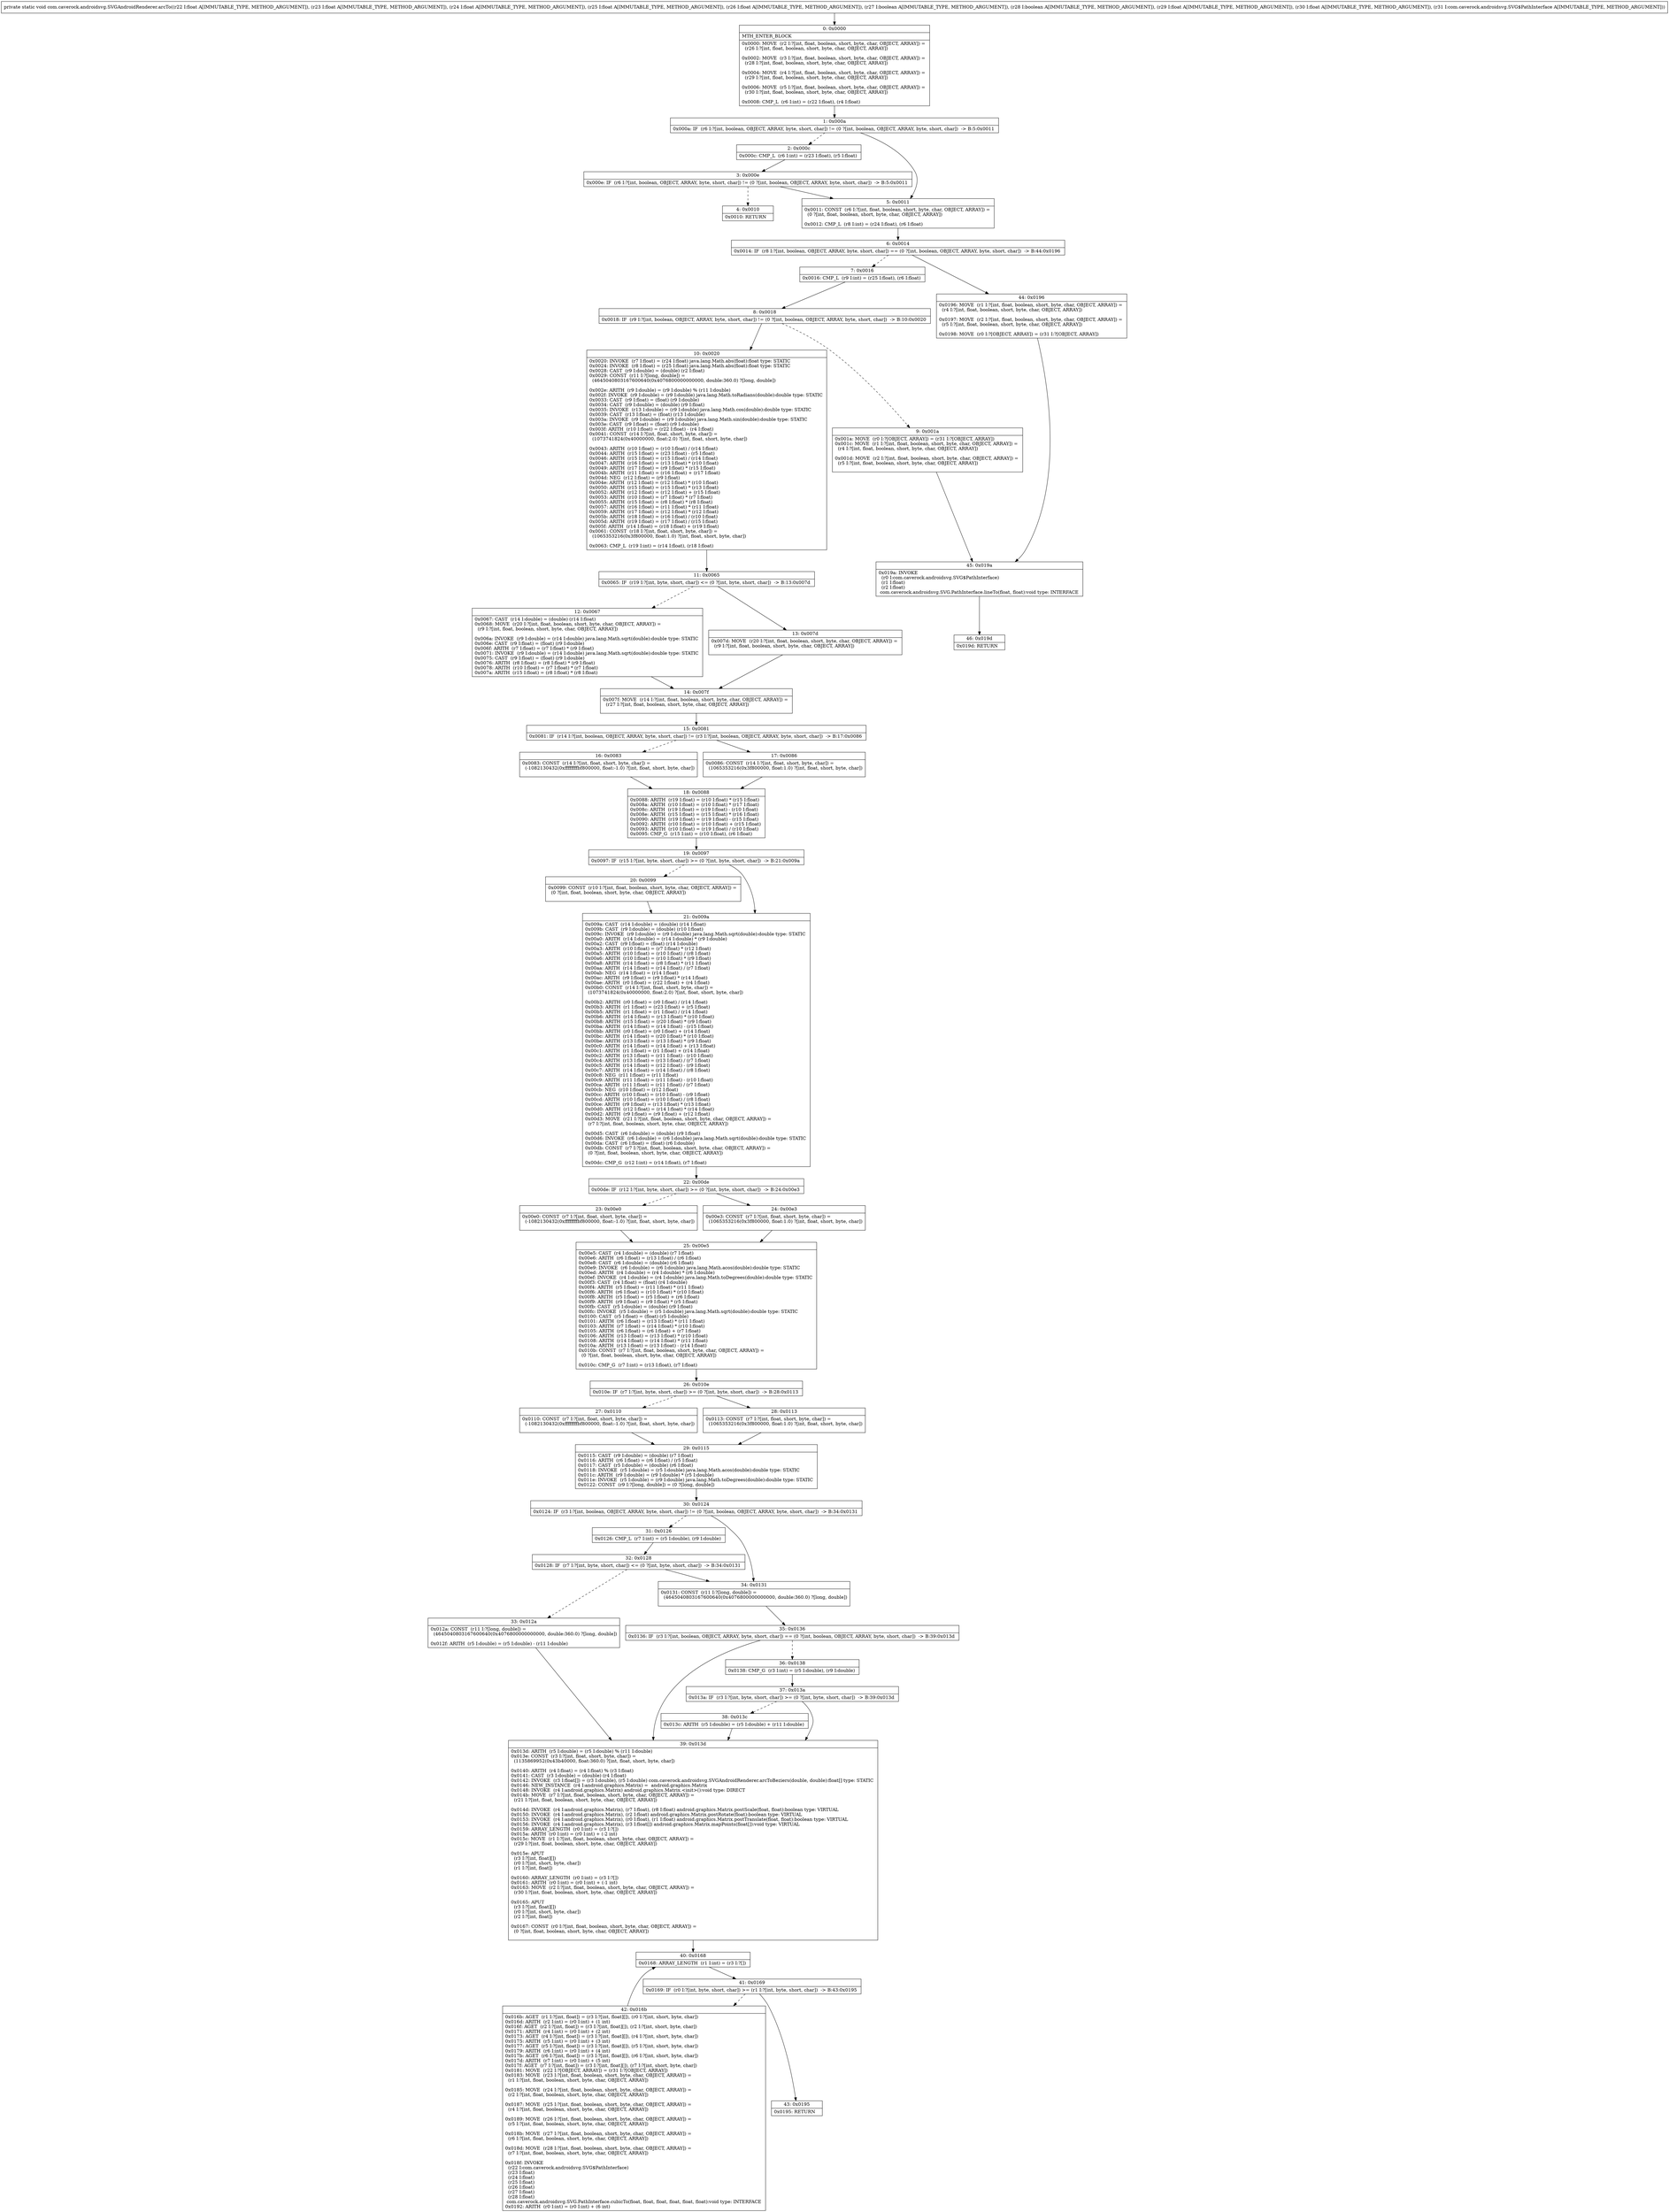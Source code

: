 digraph "CFG forcom.caverock.androidsvg.SVGAndroidRenderer.arcTo(FFFFFZZFFLcom\/caverock\/androidsvg\/SVG$PathInterface;)V" {
Node_0 [shape=record,label="{0\:\ 0x0000|MTH_ENTER_BLOCK\l|0x0000: MOVE  (r2 I:?[int, float, boolean, short, byte, char, OBJECT, ARRAY]) = \l  (r26 I:?[int, float, boolean, short, byte, char, OBJECT, ARRAY])\l \l0x0002: MOVE  (r3 I:?[int, float, boolean, short, byte, char, OBJECT, ARRAY]) = \l  (r28 I:?[int, float, boolean, short, byte, char, OBJECT, ARRAY])\l \l0x0004: MOVE  (r4 I:?[int, float, boolean, short, byte, char, OBJECT, ARRAY]) = \l  (r29 I:?[int, float, boolean, short, byte, char, OBJECT, ARRAY])\l \l0x0006: MOVE  (r5 I:?[int, float, boolean, short, byte, char, OBJECT, ARRAY]) = \l  (r30 I:?[int, float, boolean, short, byte, char, OBJECT, ARRAY])\l \l0x0008: CMP_L  (r6 I:int) = (r22 I:float), (r4 I:float) \l}"];
Node_1 [shape=record,label="{1\:\ 0x000a|0x000a: IF  (r6 I:?[int, boolean, OBJECT, ARRAY, byte, short, char]) != (0 ?[int, boolean, OBJECT, ARRAY, byte, short, char])  \-\> B:5:0x0011 \l}"];
Node_2 [shape=record,label="{2\:\ 0x000c|0x000c: CMP_L  (r6 I:int) = (r23 I:float), (r5 I:float) \l}"];
Node_3 [shape=record,label="{3\:\ 0x000e|0x000e: IF  (r6 I:?[int, boolean, OBJECT, ARRAY, byte, short, char]) != (0 ?[int, boolean, OBJECT, ARRAY, byte, short, char])  \-\> B:5:0x0011 \l}"];
Node_4 [shape=record,label="{4\:\ 0x0010|0x0010: RETURN   \l}"];
Node_5 [shape=record,label="{5\:\ 0x0011|0x0011: CONST  (r6 I:?[int, float, boolean, short, byte, char, OBJECT, ARRAY]) = \l  (0 ?[int, float, boolean, short, byte, char, OBJECT, ARRAY])\l \l0x0012: CMP_L  (r8 I:int) = (r24 I:float), (r6 I:float) \l}"];
Node_6 [shape=record,label="{6\:\ 0x0014|0x0014: IF  (r8 I:?[int, boolean, OBJECT, ARRAY, byte, short, char]) == (0 ?[int, boolean, OBJECT, ARRAY, byte, short, char])  \-\> B:44:0x0196 \l}"];
Node_7 [shape=record,label="{7\:\ 0x0016|0x0016: CMP_L  (r9 I:int) = (r25 I:float), (r6 I:float) \l}"];
Node_8 [shape=record,label="{8\:\ 0x0018|0x0018: IF  (r9 I:?[int, boolean, OBJECT, ARRAY, byte, short, char]) != (0 ?[int, boolean, OBJECT, ARRAY, byte, short, char])  \-\> B:10:0x0020 \l}"];
Node_9 [shape=record,label="{9\:\ 0x001a|0x001a: MOVE  (r0 I:?[OBJECT, ARRAY]) = (r31 I:?[OBJECT, ARRAY]) \l0x001c: MOVE  (r1 I:?[int, float, boolean, short, byte, char, OBJECT, ARRAY]) = \l  (r4 I:?[int, float, boolean, short, byte, char, OBJECT, ARRAY])\l \l0x001d: MOVE  (r2 I:?[int, float, boolean, short, byte, char, OBJECT, ARRAY]) = \l  (r5 I:?[int, float, boolean, short, byte, char, OBJECT, ARRAY])\l \l}"];
Node_10 [shape=record,label="{10\:\ 0x0020|0x0020: INVOKE  (r7 I:float) = (r24 I:float) java.lang.Math.abs(float):float type: STATIC \l0x0024: INVOKE  (r8 I:float) = (r25 I:float) java.lang.Math.abs(float):float type: STATIC \l0x0028: CAST  (r9 I:double) = (double) (r2 I:float) \l0x0029: CONST  (r11 I:?[long, double]) = \l  (4645040803167600640(0x4076800000000000, double:360.0) ?[long, double])\l \l0x002e: ARITH  (r9 I:double) = (r9 I:double) % (r11 I:double) \l0x002f: INVOKE  (r9 I:double) = (r9 I:double) java.lang.Math.toRadians(double):double type: STATIC \l0x0033: CAST  (r9 I:float) = (float) (r9 I:double) \l0x0034: CAST  (r9 I:double) = (double) (r9 I:float) \l0x0035: INVOKE  (r13 I:double) = (r9 I:double) java.lang.Math.cos(double):double type: STATIC \l0x0039: CAST  (r13 I:float) = (float) (r13 I:double) \l0x003a: INVOKE  (r9 I:double) = (r9 I:double) java.lang.Math.sin(double):double type: STATIC \l0x003e: CAST  (r9 I:float) = (float) (r9 I:double) \l0x003f: ARITH  (r10 I:float) = (r22 I:float) \- (r4 I:float) \l0x0041: CONST  (r14 I:?[int, float, short, byte, char]) = \l  (1073741824(0x40000000, float:2.0) ?[int, float, short, byte, char])\l \l0x0043: ARITH  (r10 I:float) = (r10 I:float) \/ (r14 I:float) \l0x0044: ARITH  (r15 I:float) = (r23 I:float) \- (r5 I:float) \l0x0046: ARITH  (r15 I:float) = (r15 I:float) \/ (r14 I:float) \l0x0047: ARITH  (r16 I:float) = (r13 I:float) * (r10 I:float) \l0x0049: ARITH  (r17 I:float) = (r9 I:float) * (r15 I:float) \l0x004b: ARITH  (r11 I:float) = (r16 I:float) + (r17 I:float) \l0x004d: NEG  (r12 I:float) = (r9 I:float) \l0x004e: ARITH  (r12 I:float) = (r12 I:float) * (r10 I:float) \l0x0050: ARITH  (r15 I:float) = (r15 I:float) * (r13 I:float) \l0x0052: ARITH  (r12 I:float) = (r12 I:float) + (r15 I:float) \l0x0053: ARITH  (r10 I:float) = (r7 I:float) * (r7 I:float) \l0x0055: ARITH  (r15 I:float) = (r8 I:float) * (r8 I:float) \l0x0057: ARITH  (r16 I:float) = (r11 I:float) * (r11 I:float) \l0x0059: ARITH  (r17 I:float) = (r12 I:float) * (r12 I:float) \l0x005b: ARITH  (r18 I:float) = (r16 I:float) \/ (r10 I:float) \l0x005d: ARITH  (r19 I:float) = (r17 I:float) \/ (r15 I:float) \l0x005f: ARITH  (r14 I:float) = (r18 I:float) + (r19 I:float) \l0x0061: CONST  (r18 I:?[int, float, short, byte, char]) = \l  (1065353216(0x3f800000, float:1.0) ?[int, float, short, byte, char])\l \l0x0063: CMP_L  (r19 I:int) = (r14 I:float), (r18 I:float) \l}"];
Node_11 [shape=record,label="{11\:\ 0x0065|0x0065: IF  (r19 I:?[int, byte, short, char]) \<= (0 ?[int, byte, short, char])  \-\> B:13:0x007d \l}"];
Node_12 [shape=record,label="{12\:\ 0x0067|0x0067: CAST  (r14 I:double) = (double) (r14 I:float) \l0x0068: MOVE  (r20 I:?[int, float, boolean, short, byte, char, OBJECT, ARRAY]) = \l  (r9 I:?[int, float, boolean, short, byte, char, OBJECT, ARRAY])\l \l0x006a: INVOKE  (r9 I:double) = (r14 I:double) java.lang.Math.sqrt(double):double type: STATIC \l0x006e: CAST  (r9 I:float) = (float) (r9 I:double) \l0x006f: ARITH  (r7 I:float) = (r7 I:float) * (r9 I:float) \l0x0071: INVOKE  (r9 I:double) = (r14 I:double) java.lang.Math.sqrt(double):double type: STATIC \l0x0075: CAST  (r9 I:float) = (float) (r9 I:double) \l0x0076: ARITH  (r8 I:float) = (r8 I:float) * (r9 I:float) \l0x0078: ARITH  (r10 I:float) = (r7 I:float) * (r7 I:float) \l0x007a: ARITH  (r15 I:float) = (r8 I:float) * (r8 I:float) \l}"];
Node_13 [shape=record,label="{13\:\ 0x007d|0x007d: MOVE  (r20 I:?[int, float, boolean, short, byte, char, OBJECT, ARRAY]) = \l  (r9 I:?[int, float, boolean, short, byte, char, OBJECT, ARRAY])\l \l}"];
Node_14 [shape=record,label="{14\:\ 0x007f|0x007f: MOVE  (r14 I:?[int, float, boolean, short, byte, char, OBJECT, ARRAY]) = \l  (r27 I:?[int, float, boolean, short, byte, char, OBJECT, ARRAY])\l \l}"];
Node_15 [shape=record,label="{15\:\ 0x0081|0x0081: IF  (r14 I:?[int, boolean, OBJECT, ARRAY, byte, short, char]) != (r3 I:?[int, boolean, OBJECT, ARRAY, byte, short, char])  \-\> B:17:0x0086 \l}"];
Node_16 [shape=record,label="{16\:\ 0x0083|0x0083: CONST  (r14 I:?[int, float, short, byte, char]) = \l  (\-1082130432(0xffffffffbf800000, float:\-1.0) ?[int, float, short, byte, char])\l \l}"];
Node_17 [shape=record,label="{17\:\ 0x0086|0x0086: CONST  (r14 I:?[int, float, short, byte, char]) = \l  (1065353216(0x3f800000, float:1.0) ?[int, float, short, byte, char])\l \l}"];
Node_18 [shape=record,label="{18\:\ 0x0088|0x0088: ARITH  (r19 I:float) = (r10 I:float) * (r15 I:float) \l0x008a: ARITH  (r10 I:float) = (r10 I:float) * (r17 I:float) \l0x008c: ARITH  (r19 I:float) = (r19 I:float) \- (r10 I:float) \l0x008e: ARITH  (r15 I:float) = (r15 I:float) * (r16 I:float) \l0x0090: ARITH  (r19 I:float) = (r19 I:float) \- (r15 I:float) \l0x0092: ARITH  (r10 I:float) = (r10 I:float) + (r15 I:float) \l0x0093: ARITH  (r10 I:float) = (r19 I:float) \/ (r10 I:float) \l0x0095: CMP_G  (r15 I:int) = (r10 I:float), (r6 I:float) \l}"];
Node_19 [shape=record,label="{19\:\ 0x0097|0x0097: IF  (r15 I:?[int, byte, short, char]) \>= (0 ?[int, byte, short, char])  \-\> B:21:0x009a \l}"];
Node_20 [shape=record,label="{20\:\ 0x0099|0x0099: CONST  (r10 I:?[int, float, boolean, short, byte, char, OBJECT, ARRAY]) = \l  (0 ?[int, float, boolean, short, byte, char, OBJECT, ARRAY])\l \l}"];
Node_21 [shape=record,label="{21\:\ 0x009a|0x009a: CAST  (r14 I:double) = (double) (r14 I:float) \l0x009b: CAST  (r9 I:double) = (double) (r10 I:float) \l0x009c: INVOKE  (r9 I:double) = (r9 I:double) java.lang.Math.sqrt(double):double type: STATIC \l0x00a0: ARITH  (r14 I:double) = (r14 I:double) * (r9 I:double) \l0x00a2: CAST  (r9 I:float) = (float) (r14 I:double) \l0x00a3: ARITH  (r10 I:float) = (r7 I:float) * (r12 I:float) \l0x00a5: ARITH  (r10 I:float) = (r10 I:float) \/ (r8 I:float) \l0x00a6: ARITH  (r10 I:float) = (r10 I:float) * (r9 I:float) \l0x00a8: ARITH  (r14 I:float) = (r8 I:float) * (r11 I:float) \l0x00aa: ARITH  (r14 I:float) = (r14 I:float) \/ (r7 I:float) \l0x00ab: NEG  (r14 I:float) = (r14 I:float) \l0x00ac: ARITH  (r9 I:float) = (r9 I:float) * (r14 I:float) \l0x00ae: ARITH  (r0 I:float) = (r22 I:float) + (r4 I:float) \l0x00b0: CONST  (r14 I:?[int, float, short, byte, char]) = \l  (1073741824(0x40000000, float:2.0) ?[int, float, short, byte, char])\l \l0x00b2: ARITH  (r0 I:float) = (r0 I:float) \/ (r14 I:float) \l0x00b3: ARITH  (r1 I:float) = (r23 I:float) + (r5 I:float) \l0x00b5: ARITH  (r1 I:float) = (r1 I:float) \/ (r14 I:float) \l0x00b6: ARITH  (r14 I:float) = (r13 I:float) * (r10 I:float) \l0x00b8: ARITH  (r15 I:float) = (r20 I:float) * (r9 I:float) \l0x00ba: ARITH  (r14 I:float) = (r14 I:float) \- (r15 I:float) \l0x00bb: ARITH  (r0 I:float) = (r0 I:float) + (r14 I:float) \l0x00bc: ARITH  (r14 I:float) = (r20 I:float) * (r10 I:float) \l0x00be: ARITH  (r13 I:float) = (r13 I:float) * (r9 I:float) \l0x00c0: ARITH  (r14 I:float) = (r14 I:float) + (r13 I:float) \l0x00c1: ARITH  (r1 I:float) = (r1 I:float) + (r14 I:float) \l0x00c2: ARITH  (r13 I:float) = (r11 I:float) \- (r10 I:float) \l0x00c4: ARITH  (r13 I:float) = (r13 I:float) \/ (r7 I:float) \l0x00c5: ARITH  (r14 I:float) = (r12 I:float) \- (r9 I:float) \l0x00c7: ARITH  (r14 I:float) = (r14 I:float) \/ (r8 I:float) \l0x00c8: NEG  (r11 I:float) = (r11 I:float) \l0x00c9: ARITH  (r11 I:float) = (r11 I:float) \- (r10 I:float) \l0x00ca: ARITH  (r11 I:float) = (r11 I:float) \/ (r7 I:float) \l0x00cb: NEG  (r10 I:float) = (r12 I:float) \l0x00cc: ARITH  (r10 I:float) = (r10 I:float) \- (r9 I:float) \l0x00cd: ARITH  (r10 I:float) = (r10 I:float) \/ (r8 I:float) \l0x00ce: ARITH  (r9 I:float) = (r13 I:float) * (r13 I:float) \l0x00d0: ARITH  (r12 I:float) = (r14 I:float) * (r14 I:float) \l0x00d2: ARITH  (r9 I:float) = (r9 I:float) + (r12 I:float) \l0x00d3: MOVE  (r21 I:?[int, float, boolean, short, byte, char, OBJECT, ARRAY]) = \l  (r7 I:?[int, float, boolean, short, byte, char, OBJECT, ARRAY])\l \l0x00d5: CAST  (r6 I:double) = (double) (r9 I:float) \l0x00d6: INVOKE  (r6 I:double) = (r6 I:double) java.lang.Math.sqrt(double):double type: STATIC \l0x00da: CAST  (r6 I:float) = (float) (r6 I:double) \l0x00db: CONST  (r7 I:?[int, float, boolean, short, byte, char, OBJECT, ARRAY]) = \l  (0 ?[int, float, boolean, short, byte, char, OBJECT, ARRAY])\l \l0x00dc: CMP_G  (r12 I:int) = (r14 I:float), (r7 I:float) \l}"];
Node_22 [shape=record,label="{22\:\ 0x00de|0x00de: IF  (r12 I:?[int, byte, short, char]) \>= (0 ?[int, byte, short, char])  \-\> B:24:0x00e3 \l}"];
Node_23 [shape=record,label="{23\:\ 0x00e0|0x00e0: CONST  (r7 I:?[int, float, short, byte, char]) = \l  (\-1082130432(0xffffffffbf800000, float:\-1.0) ?[int, float, short, byte, char])\l \l}"];
Node_24 [shape=record,label="{24\:\ 0x00e3|0x00e3: CONST  (r7 I:?[int, float, short, byte, char]) = \l  (1065353216(0x3f800000, float:1.0) ?[int, float, short, byte, char])\l \l}"];
Node_25 [shape=record,label="{25\:\ 0x00e5|0x00e5: CAST  (r4 I:double) = (double) (r7 I:float) \l0x00e6: ARITH  (r6 I:float) = (r13 I:float) \/ (r6 I:float) \l0x00e8: CAST  (r6 I:double) = (double) (r6 I:float) \l0x00e9: INVOKE  (r6 I:double) = (r6 I:double) java.lang.Math.acos(double):double type: STATIC \l0x00ed: ARITH  (r4 I:double) = (r4 I:double) * (r6 I:double) \l0x00ef: INVOKE  (r4 I:double) = (r4 I:double) java.lang.Math.toDegrees(double):double type: STATIC \l0x00f3: CAST  (r4 I:float) = (float) (r4 I:double) \l0x00f4: ARITH  (r5 I:float) = (r11 I:float) * (r11 I:float) \l0x00f6: ARITH  (r6 I:float) = (r10 I:float) * (r10 I:float) \l0x00f8: ARITH  (r5 I:float) = (r5 I:float) + (r6 I:float) \l0x00f9: ARITH  (r9 I:float) = (r9 I:float) * (r5 I:float) \l0x00fb: CAST  (r5 I:double) = (double) (r9 I:float) \l0x00fc: INVOKE  (r5 I:double) = (r5 I:double) java.lang.Math.sqrt(double):double type: STATIC \l0x0100: CAST  (r5 I:float) = (float) (r5 I:double) \l0x0101: ARITH  (r6 I:float) = (r13 I:float) * (r11 I:float) \l0x0103: ARITH  (r7 I:float) = (r14 I:float) * (r10 I:float) \l0x0105: ARITH  (r6 I:float) = (r6 I:float) + (r7 I:float) \l0x0106: ARITH  (r13 I:float) = (r13 I:float) * (r10 I:float) \l0x0108: ARITH  (r14 I:float) = (r14 I:float) * (r11 I:float) \l0x010a: ARITH  (r13 I:float) = (r13 I:float) \- (r14 I:float) \l0x010b: CONST  (r7 I:?[int, float, boolean, short, byte, char, OBJECT, ARRAY]) = \l  (0 ?[int, float, boolean, short, byte, char, OBJECT, ARRAY])\l \l0x010c: CMP_G  (r7 I:int) = (r13 I:float), (r7 I:float) \l}"];
Node_26 [shape=record,label="{26\:\ 0x010e|0x010e: IF  (r7 I:?[int, byte, short, char]) \>= (0 ?[int, byte, short, char])  \-\> B:28:0x0113 \l}"];
Node_27 [shape=record,label="{27\:\ 0x0110|0x0110: CONST  (r7 I:?[int, float, short, byte, char]) = \l  (\-1082130432(0xffffffffbf800000, float:\-1.0) ?[int, float, short, byte, char])\l \l}"];
Node_28 [shape=record,label="{28\:\ 0x0113|0x0113: CONST  (r7 I:?[int, float, short, byte, char]) = \l  (1065353216(0x3f800000, float:1.0) ?[int, float, short, byte, char])\l \l}"];
Node_29 [shape=record,label="{29\:\ 0x0115|0x0115: CAST  (r9 I:double) = (double) (r7 I:float) \l0x0116: ARITH  (r6 I:float) = (r6 I:float) \/ (r5 I:float) \l0x0117: CAST  (r5 I:double) = (double) (r6 I:float) \l0x0118: INVOKE  (r5 I:double) = (r5 I:double) java.lang.Math.acos(double):double type: STATIC \l0x011c: ARITH  (r9 I:double) = (r9 I:double) * (r5 I:double) \l0x011e: INVOKE  (r5 I:double) = (r9 I:double) java.lang.Math.toDegrees(double):double type: STATIC \l0x0122: CONST  (r9 I:?[long, double]) = (0 ?[long, double]) \l}"];
Node_30 [shape=record,label="{30\:\ 0x0124|0x0124: IF  (r3 I:?[int, boolean, OBJECT, ARRAY, byte, short, char]) != (0 ?[int, boolean, OBJECT, ARRAY, byte, short, char])  \-\> B:34:0x0131 \l}"];
Node_31 [shape=record,label="{31\:\ 0x0126|0x0126: CMP_L  (r7 I:int) = (r5 I:double), (r9 I:double) \l}"];
Node_32 [shape=record,label="{32\:\ 0x0128|0x0128: IF  (r7 I:?[int, byte, short, char]) \<= (0 ?[int, byte, short, char])  \-\> B:34:0x0131 \l}"];
Node_33 [shape=record,label="{33\:\ 0x012a|0x012a: CONST  (r11 I:?[long, double]) = \l  (4645040803167600640(0x4076800000000000, double:360.0) ?[long, double])\l \l0x012f: ARITH  (r5 I:double) = (r5 I:double) \- (r11 I:double) \l}"];
Node_34 [shape=record,label="{34\:\ 0x0131|0x0131: CONST  (r11 I:?[long, double]) = \l  (4645040803167600640(0x4076800000000000, double:360.0) ?[long, double])\l \l}"];
Node_35 [shape=record,label="{35\:\ 0x0136|0x0136: IF  (r3 I:?[int, boolean, OBJECT, ARRAY, byte, short, char]) == (0 ?[int, boolean, OBJECT, ARRAY, byte, short, char])  \-\> B:39:0x013d \l}"];
Node_36 [shape=record,label="{36\:\ 0x0138|0x0138: CMP_G  (r3 I:int) = (r5 I:double), (r9 I:double) \l}"];
Node_37 [shape=record,label="{37\:\ 0x013a|0x013a: IF  (r3 I:?[int, byte, short, char]) \>= (0 ?[int, byte, short, char])  \-\> B:39:0x013d \l}"];
Node_38 [shape=record,label="{38\:\ 0x013c|0x013c: ARITH  (r5 I:double) = (r5 I:double) + (r11 I:double) \l}"];
Node_39 [shape=record,label="{39\:\ 0x013d|0x013d: ARITH  (r5 I:double) = (r5 I:double) % (r11 I:double) \l0x013e: CONST  (r3 I:?[int, float, short, byte, char]) = \l  (1135869952(0x43b40000, float:360.0) ?[int, float, short, byte, char])\l \l0x0140: ARITH  (r4 I:float) = (r4 I:float) % (r3 I:float) \l0x0141: CAST  (r3 I:double) = (double) (r4 I:float) \l0x0142: INVOKE  (r3 I:float[]) = (r3 I:double), (r5 I:double) com.caverock.androidsvg.SVGAndroidRenderer.arcToBeziers(double, double):float[] type: STATIC \l0x0146: NEW_INSTANCE  (r4 I:android.graphics.Matrix) =  android.graphics.Matrix \l0x0148: INVOKE  (r4 I:android.graphics.Matrix) android.graphics.Matrix.\<init\>():void type: DIRECT \l0x014b: MOVE  (r7 I:?[int, float, boolean, short, byte, char, OBJECT, ARRAY]) = \l  (r21 I:?[int, float, boolean, short, byte, char, OBJECT, ARRAY])\l \l0x014d: INVOKE  (r4 I:android.graphics.Matrix), (r7 I:float), (r8 I:float) android.graphics.Matrix.postScale(float, float):boolean type: VIRTUAL \l0x0150: INVOKE  (r4 I:android.graphics.Matrix), (r2 I:float) android.graphics.Matrix.postRotate(float):boolean type: VIRTUAL \l0x0153: INVOKE  (r4 I:android.graphics.Matrix), (r0 I:float), (r1 I:float) android.graphics.Matrix.postTranslate(float, float):boolean type: VIRTUAL \l0x0156: INVOKE  (r4 I:android.graphics.Matrix), (r3 I:float[]) android.graphics.Matrix.mapPoints(float[]):void type: VIRTUAL \l0x0159: ARRAY_LENGTH  (r0 I:int) = (r3 I:?[]) \l0x015a: ARITH  (r0 I:int) = (r0 I:int) + (\-2 int) \l0x015c: MOVE  (r1 I:?[int, float, boolean, short, byte, char, OBJECT, ARRAY]) = \l  (r29 I:?[int, float, boolean, short, byte, char, OBJECT, ARRAY])\l \l0x015e: APUT  \l  (r3 I:?[int, float][])\l  (r0 I:?[int, short, byte, char])\l  (r1 I:?[int, float])\l \l0x0160: ARRAY_LENGTH  (r0 I:int) = (r3 I:?[]) \l0x0161: ARITH  (r0 I:int) = (r0 I:int) + (\-1 int) \l0x0163: MOVE  (r2 I:?[int, float, boolean, short, byte, char, OBJECT, ARRAY]) = \l  (r30 I:?[int, float, boolean, short, byte, char, OBJECT, ARRAY])\l \l0x0165: APUT  \l  (r3 I:?[int, float][])\l  (r0 I:?[int, short, byte, char])\l  (r2 I:?[int, float])\l \l0x0167: CONST  (r0 I:?[int, float, boolean, short, byte, char, OBJECT, ARRAY]) = \l  (0 ?[int, float, boolean, short, byte, char, OBJECT, ARRAY])\l \l}"];
Node_40 [shape=record,label="{40\:\ 0x0168|0x0168: ARRAY_LENGTH  (r1 I:int) = (r3 I:?[]) \l}"];
Node_41 [shape=record,label="{41\:\ 0x0169|0x0169: IF  (r0 I:?[int, byte, short, char]) \>= (r1 I:?[int, byte, short, char])  \-\> B:43:0x0195 \l}"];
Node_42 [shape=record,label="{42\:\ 0x016b|0x016b: AGET  (r1 I:?[int, float]) = (r3 I:?[int, float][]), (r0 I:?[int, short, byte, char]) \l0x016d: ARITH  (r2 I:int) = (r0 I:int) + (1 int) \l0x016f: AGET  (r2 I:?[int, float]) = (r3 I:?[int, float][]), (r2 I:?[int, short, byte, char]) \l0x0171: ARITH  (r4 I:int) = (r0 I:int) + (2 int) \l0x0173: AGET  (r4 I:?[int, float]) = (r3 I:?[int, float][]), (r4 I:?[int, short, byte, char]) \l0x0175: ARITH  (r5 I:int) = (r0 I:int) + (3 int) \l0x0177: AGET  (r5 I:?[int, float]) = (r3 I:?[int, float][]), (r5 I:?[int, short, byte, char]) \l0x0179: ARITH  (r6 I:int) = (r0 I:int) + (4 int) \l0x017b: AGET  (r6 I:?[int, float]) = (r3 I:?[int, float][]), (r6 I:?[int, short, byte, char]) \l0x017d: ARITH  (r7 I:int) = (r0 I:int) + (5 int) \l0x017f: AGET  (r7 I:?[int, float]) = (r3 I:?[int, float][]), (r7 I:?[int, short, byte, char]) \l0x0181: MOVE  (r22 I:?[OBJECT, ARRAY]) = (r31 I:?[OBJECT, ARRAY]) \l0x0183: MOVE  (r23 I:?[int, float, boolean, short, byte, char, OBJECT, ARRAY]) = \l  (r1 I:?[int, float, boolean, short, byte, char, OBJECT, ARRAY])\l \l0x0185: MOVE  (r24 I:?[int, float, boolean, short, byte, char, OBJECT, ARRAY]) = \l  (r2 I:?[int, float, boolean, short, byte, char, OBJECT, ARRAY])\l \l0x0187: MOVE  (r25 I:?[int, float, boolean, short, byte, char, OBJECT, ARRAY]) = \l  (r4 I:?[int, float, boolean, short, byte, char, OBJECT, ARRAY])\l \l0x0189: MOVE  (r26 I:?[int, float, boolean, short, byte, char, OBJECT, ARRAY]) = \l  (r5 I:?[int, float, boolean, short, byte, char, OBJECT, ARRAY])\l \l0x018b: MOVE  (r27 I:?[int, float, boolean, short, byte, char, OBJECT, ARRAY]) = \l  (r6 I:?[int, float, boolean, short, byte, char, OBJECT, ARRAY])\l \l0x018d: MOVE  (r28 I:?[int, float, boolean, short, byte, char, OBJECT, ARRAY]) = \l  (r7 I:?[int, float, boolean, short, byte, char, OBJECT, ARRAY])\l \l0x018f: INVOKE  \l  (r22 I:com.caverock.androidsvg.SVG$PathInterface)\l  (r23 I:float)\l  (r24 I:float)\l  (r25 I:float)\l  (r26 I:float)\l  (r27 I:float)\l  (r28 I:float)\l com.caverock.androidsvg.SVG.PathInterface.cubicTo(float, float, float, float, float, float):void type: INTERFACE \l0x0192: ARITH  (r0 I:int) = (r0 I:int) + (6 int) \l}"];
Node_43 [shape=record,label="{43\:\ 0x0195|0x0195: RETURN   \l}"];
Node_44 [shape=record,label="{44\:\ 0x0196|0x0196: MOVE  (r1 I:?[int, float, boolean, short, byte, char, OBJECT, ARRAY]) = \l  (r4 I:?[int, float, boolean, short, byte, char, OBJECT, ARRAY])\l \l0x0197: MOVE  (r2 I:?[int, float, boolean, short, byte, char, OBJECT, ARRAY]) = \l  (r5 I:?[int, float, boolean, short, byte, char, OBJECT, ARRAY])\l \l0x0198: MOVE  (r0 I:?[OBJECT, ARRAY]) = (r31 I:?[OBJECT, ARRAY]) \l}"];
Node_45 [shape=record,label="{45\:\ 0x019a|0x019a: INVOKE  \l  (r0 I:com.caverock.androidsvg.SVG$PathInterface)\l  (r1 I:float)\l  (r2 I:float)\l com.caverock.androidsvg.SVG.PathInterface.lineTo(float, float):void type: INTERFACE \l}"];
Node_46 [shape=record,label="{46\:\ 0x019d|0x019d: RETURN   \l}"];
MethodNode[shape=record,label="{private static void com.caverock.androidsvg.SVGAndroidRenderer.arcTo((r22 I:float A[IMMUTABLE_TYPE, METHOD_ARGUMENT]), (r23 I:float A[IMMUTABLE_TYPE, METHOD_ARGUMENT]), (r24 I:float A[IMMUTABLE_TYPE, METHOD_ARGUMENT]), (r25 I:float A[IMMUTABLE_TYPE, METHOD_ARGUMENT]), (r26 I:float A[IMMUTABLE_TYPE, METHOD_ARGUMENT]), (r27 I:boolean A[IMMUTABLE_TYPE, METHOD_ARGUMENT]), (r28 I:boolean A[IMMUTABLE_TYPE, METHOD_ARGUMENT]), (r29 I:float A[IMMUTABLE_TYPE, METHOD_ARGUMENT]), (r30 I:float A[IMMUTABLE_TYPE, METHOD_ARGUMENT]), (r31 I:com.caverock.androidsvg.SVG$PathInterface A[IMMUTABLE_TYPE, METHOD_ARGUMENT])) }"];
MethodNode -> Node_0;
Node_0 -> Node_1;
Node_1 -> Node_2[style=dashed];
Node_1 -> Node_5;
Node_2 -> Node_3;
Node_3 -> Node_4[style=dashed];
Node_3 -> Node_5;
Node_5 -> Node_6;
Node_6 -> Node_7[style=dashed];
Node_6 -> Node_44;
Node_7 -> Node_8;
Node_8 -> Node_9[style=dashed];
Node_8 -> Node_10;
Node_9 -> Node_45;
Node_10 -> Node_11;
Node_11 -> Node_12[style=dashed];
Node_11 -> Node_13;
Node_12 -> Node_14;
Node_13 -> Node_14;
Node_14 -> Node_15;
Node_15 -> Node_16[style=dashed];
Node_15 -> Node_17;
Node_16 -> Node_18;
Node_17 -> Node_18;
Node_18 -> Node_19;
Node_19 -> Node_20[style=dashed];
Node_19 -> Node_21;
Node_20 -> Node_21;
Node_21 -> Node_22;
Node_22 -> Node_23[style=dashed];
Node_22 -> Node_24;
Node_23 -> Node_25;
Node_24 -> Node_25;
Node_25 -> Node_26;
Node_26 -> Node_27[style=dashed];
Node_26 -> Node_28;
Node_27 -> Node_29;
Node_28 -> Node_29;
Node_29 -> Node_30;
Node_30 -> Node_31[style=dashed];
Node_30 -> Node_34;
Node_31 -> Node_32;
Node_32 -> Node_33[style=dashed];
Node_32 -> Node_34;
Node_33 -> Node_39;
Node_34 -> Node_35;
Node_35 -> Node_36[style=dashed];
Node_35 -> Node_39;
Node_36 -> Node_37;
Node_37 -> Node_38[style=dashed];
Node_37 -> Node_39;
Node_38 -> Node_39;
Node_39 -> Node_40;
Node_40 -> Node_41;
Node_41 -> Node_42[style=dashed];
Node_41 -> Node_43;
Node_42 -> Node_40;
Node_44 -> Node_45;
Node_45 -> Node_46;
}

